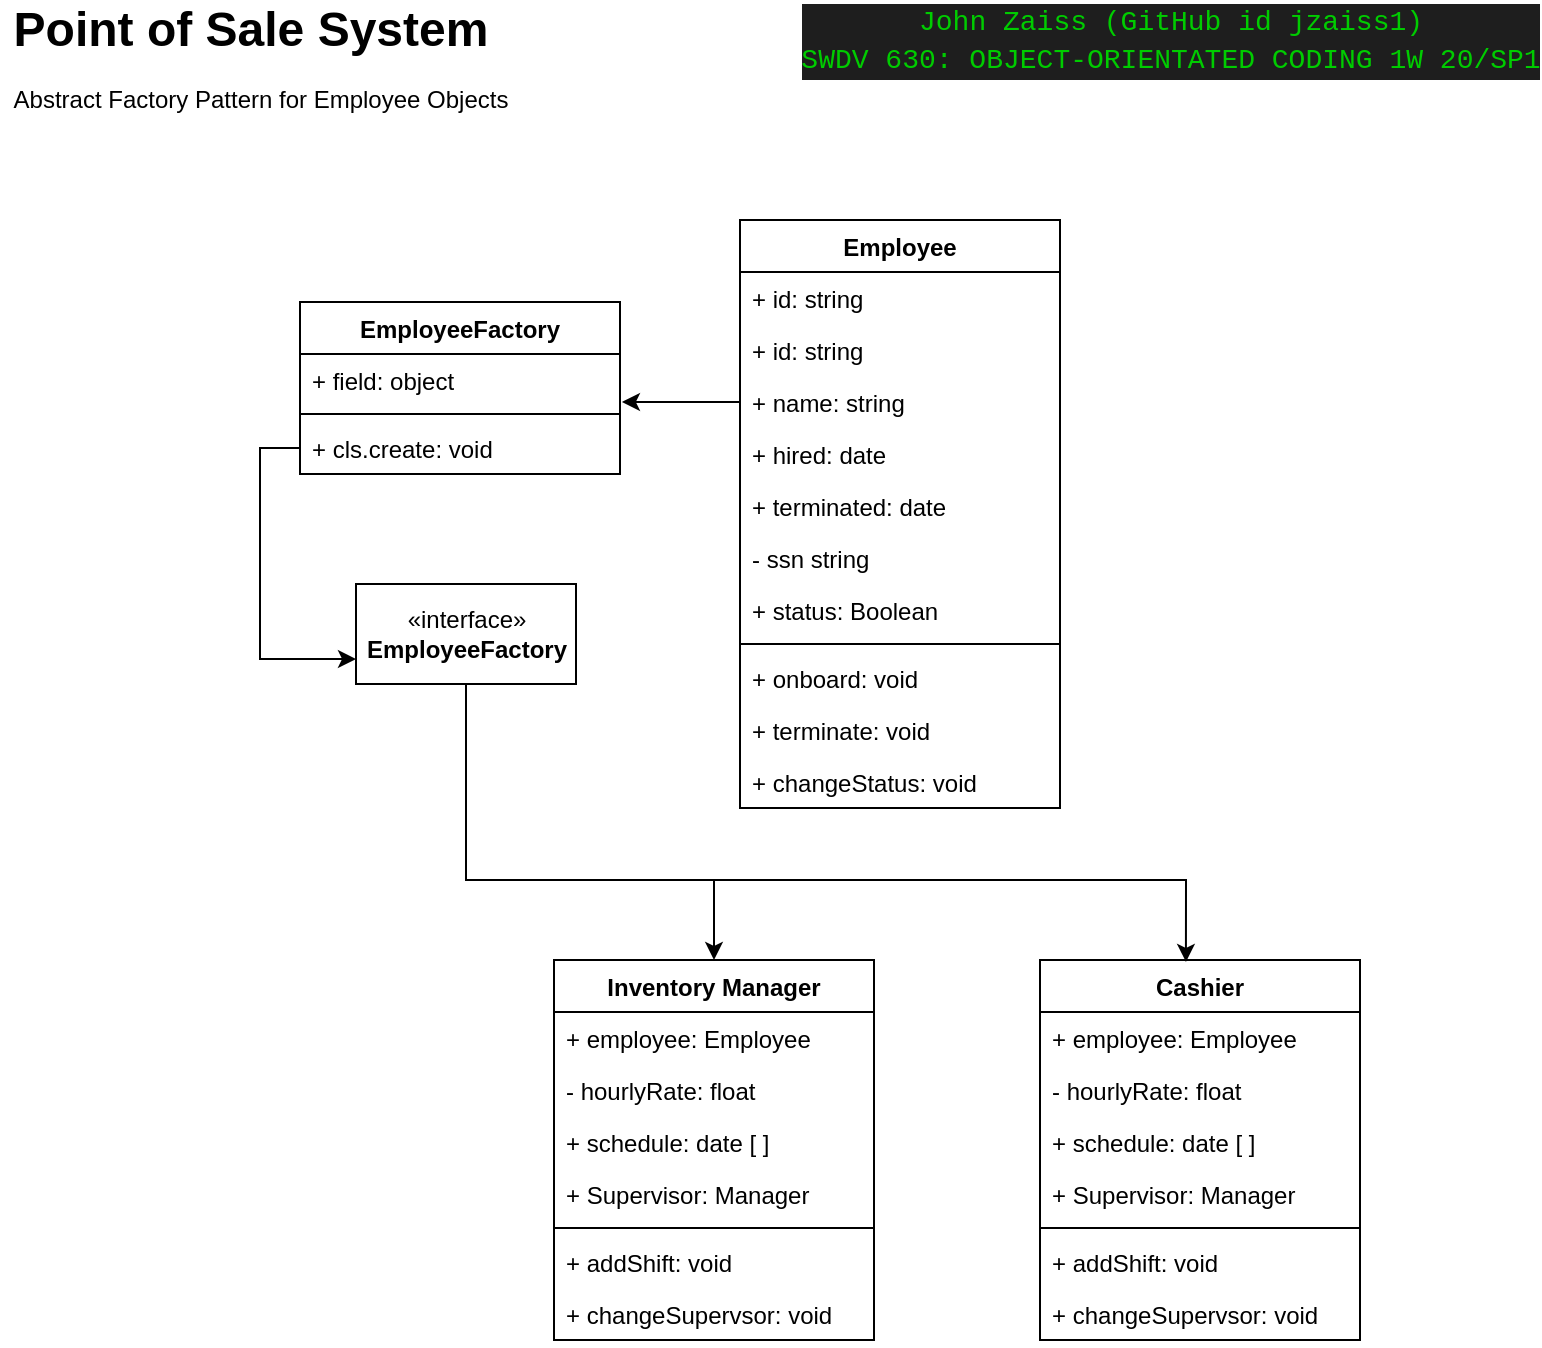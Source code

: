 <mxfile version="12.7.0" type="onedrive"><diagram id="C5RBs43oDa-KdzZeNtuy" name="Page-1"><mxGraphModel dx="1421" dy="809" grid="1" gridSize="10" guides="1" tooltips="1" connect="1" arrows="1" fold="1" page="1" pageScale="1" pageWidth="827" pageHeight="1169" math="0" shadow="0"><root><mxCell id="WIyWlLk6GJQsqaUBKTNV-0"/><mxCell id="WIyWlLk6GJQsqaUBKTNV-1" parent="WIyWlLk6GJQsqaUBKTNV-0"/><mxCell id="1pKD1SEHZ_kmwr-tAXqt-0" value="&lt;div style=&quot;background-color: rgb(30 , 30 , 30) ; font-family: &amp;#34;consolas&amp;#34; , &amp;#34;courier new&amp;#34; , monospace ; font-weight: normal ; font-size: 14px ; line-height: 19px ; white-space: pre&quot;&gt;&lt;div&gt;&lt;font color=&quot;#00CC00&quot;&gt;John&amp;nbsp;Zaiss&amp;nbsp;(GitHub&amp;nbsp;id&amp;nbsp;jzaiss1)&lt;/font&gt;&lt;/div&gt;&lt;div&gt;&lt;font color=&quot;#00CC00&quot;&gt;SWDV&amp;nbsp;630:&amp;nbsp;OBJECT-ORIENTATED&amp;nbsp;CODING&amp;nbsp;1W&amp;nbsp;20/SP1&lt;/font&gt;&lt;/div&gt;&lt;/div&gt;" style="text;html=1;align=center;verticalAlign=middle;resizable=0;points=[];autosize=1;fontSize=24;" vertex="1" parent="WIyWlLk6GJQsqaUBKTNV-1"><mxGeometry x="440" y="40" width="370" height="40" as="geometry"/></mxCell><mxCell id="1pKD1SEHZ_kmwr-tAXqt-1" value="&lt;div style=&quot;font-size: 24px;&quot;&gt;Point of Sale System&lt;/div&gt;" style="text;html=1;align=center;verticalAlign=middle;resizable=0;points=[];autosize=1;fontSize=24;fontStyle=1" vertex="1" parent="WIyWlLk6GJQsqaUBKTNV-1"><mxGeometry x="40" y="40" width="250" height="30" as="geometry"/></mxCell><mxCell id="1pKD1SEHZ_kmwr-tAXqt-2" value="&lt;div&gt;Abstract Factory Pattern for Employee Objects&lt;/div&gt;" style="text;html=1;align=center;verticalAlign=middle;resizable=0;points=[];autosize=1;" vertex="1" parent="WIyWlLk6GJQsqaUBKTNV-1"><mxGeometry x="40" y="80" width="260" height="20" as="geometry"/></mxCell><mxCell id="1pKD1SEHZ_kmwr-tAXqt-3" value="Employee" style="swimlane;fontStyle=1;align=center;verticalAlign=top;childLayout=stackLayout;horizontal=1;startSize=26;horizontalStack=0;resizeParent=1;resizeParentMax=0;resizeLast=0;collapsible=1;marginBottom=0;" vertex="1" parent="WIyWlLk6GJQsqaUBKTNV-1"><mxGeometry x="410" y="150" width="160" height="294" as="geometry"/></mxCell><mxCell id="1pKD1SEHZ_kmwr-tAXqt-4" value="+ id: string" style="text;strokeColor=none;fillColor=none;align=left;verticalAlign=top;spacingLeft=4;spacingRight=4;overflow=hidden;rotatable=0;points=[[0,0.5],[1,0.5]];portConstraint=eastwest;" vertex="1" parent="1pKD1SEHZ_kmwr-tAXqt-3"><mxGeometry y="26" width="160" height="26" as="geometry"/></mxCell><mxCell id="1pKD1SEHZ_kmwr-tAXqt-5" value="+ id: string" style="text;strokeColor=none;fillColor=none;align=left;verticalAlign=top;spacingLeft=4;spacingRight=4;overflow=hidden;rotatable=0;points=[[0,0.5],[1,0.5]];portConstraint=eastwest;" vertex="1" parent="1pKD1SEHZ_kmwr-tAXqt-3"><mxGeometry y="52" width="160" height="26" as="geometry"/></mxCell><mxCell id="1pKD1SEHZ_kmwr-tAXqt-6" value="+ name: string" style="text;strokeColor=none;fillColor=none;align=left;verticalAlign=top;spacingLeft=4;spacingRight=4;overflow=hidden;rotatable=0;points=[[0,0.5],[1,0.5]];portConstraint=eastwest;" vertex="1" parent="1pKD1SEHZ_kmwr-tAXqt-3"><mxGeometry y="78" width="160" height="26" as="geometry"/></mxCell><mxCell id="1pKD1SEHZ_kmwr-tAXqt-7" value="+ hired: date" style="text;strokeColor=none;fillColor=none;align=left;verticalAlign=top;spacingLeft=4;spacingRight=4;overflow=hidden;rotatable=0;points=[[0,0.5],[1,0.5]];portConstraint=eastwest;" vertex="1" parent="1pKD1SEHZ_kmwr-tAXqt-3"><mxGeometry y="104" width="160" height="26" as="geometry"/></mxCell><mxCell id="1pKD1SEHZ_kmwr-tAXqt-8" value="+ terminated: date" style="text;strokeColor=none;fillColor=none;align=left;verticalAlign=top;spacingLeft=4;spacingRight=4;overflow=hidden;rotatable=0;points=[[0,0.5],[1,0.5]];portConstraint=eastwest;" vertex="1" parent="1pKD1SEHZ_kmwr-tAXqt-3"><mxGeometry y="130" width="160" height="26" as="geometry"/></mxCell><mxCell id="1pKD1SEHZ_kmwr-tAXqt-9" value="- ssn string" style="text;strokeColor=none;fillColor=none;align=left;verticalAlign=top;spacingLeft=4;spacingRight=4;overflow=hidden;rotatable=0;points=[[0,0.5],[1,0.5]];portConstraint=eastwest;" vertex="1" parent="1pKD1SEHZ_kmwr-tAXqt-3"><mxGeometry y="156" width="160" height="26" as="geometry"/></mxCell><mxCell id="1pKD1SEHZ_kmwr-tAXqt-10" value="+ status: Boolean" style="text;strokeColor=none;fillColor=none;align=left;verticalAlign=top;spacingLeft=4;spacingRight=4;overflow=hidden;rotatable=0;points=[[0,0.5],[1,0.5]];portConstraint=eastwest;" vertex="1" parent="1pKD1SEHZ_kmwr-tAXqt-3"><mxGeometry y="182" width="160" height="26" as="geometry"/></mxCell><mxCell id="1pKD1SEHZ_kmwr-tAXqt-11" value="" style="line;strokeWidth=1;fillColor=none;align=left;verticalAlign=middle;spacingTop=-1;spacingLeft=3;spacingRight=3;rotatable=0;labelPosition=right;points=[];portConstraint=eastwest;" vertex="1" parent="1pKD1SEHZ_kmwr-tAXqt-3"><mxGeometry y="208" width="160" height="8" as="geometry"/></mxCell><mxCell id="1pKD1SEHZ_kmwr-tAXqt-33" value="+ onboard: void" style="text;strokeColor=none;fillColor=none;align=left;verticalAlign=top;spacingLeft=4;spacingRight=4;overflow=hidden;rotatable=0;points=[[0,0.5],[1,0.5]];portConstraint=eastwest;" vertex="1" parent="1pKD1SEHZ_kmwr-tAXqt-3"><mxGeometry y="216" width="160" height="26" as="geometry"/></mxCell><mxCell id="1pKD1SEHZ_kmwr-tAXqt-12" value="+ terminate: void" style="text;strokeColor=none;fillColor=none;align=left;verticalAlign=top;spacingLeft=4;spacingRight=4;overflow=hidden;rotatable=0;points=[[0,0.5],[1,0.5]];portConstraint=eastwest;" vertex="1" parent="1pKD1SEHZ_kmwr-tAXqt-3"><mxGeometry y="242" width="160" height="26" as="geometry"/></mxCell><mxCell id="1pKD1SEHZ_kmwr-tAXqt-13" value="+ changeStatus: void" style="text;strokeColor=none;fillColor=none;align=left;verticalAlign=top;spacingLeft=4;spacingRight=4;overflow=hidden;rotatable=0;points=[[0,0.5],[1,0.5]];portConstraint=eastwest;" vertex="1" parent="1pKD1SEHZ_kmwr-tAXqt-3"><mxGeometry y="268" width="160" height="26" as="geometry"/></mxCell><mxCell id="1pKD1SEHZ_kmwr-tAXqt-14" value="Cashier" style="swimlane;fontStyle=1;align=center;verticalAlign=top;childLayout=stackLayout;horizontal=1;startSize=26;horizontalStack=0;resizeParent=1;resizeParentMax=0;resizeLast=0;collapsible=1;marginBottom=0;" vertex="1" parent="WIyWlLk6GJQsqaUBKTNV-1"><mxGeometry x="560" y="520" width="160" height="190" as="geometry"/></mxCell><mxCell id="1pKD1SEHZ_kmwr-tAXqt-15" value="+ employee: Employee" style="text;strokeColor=none;fillColor=none;align=left;verticalAlign=top;spacingLeft=4;spacingRight=4;overflow=hidden;rotatable=0;points=[[0,0.5],[1,0.5]];portConstraint=eastwest;" vertex="1" parent="1pKD1SEHZ_kmwr-tAXqt-14"><mxGeometry y="26" width="160" height="26" as="geometry"/></mxCell><mxCell id="1pKD1SEHZ_kmwr-tAXqt-16" value="- hourlyRate: float" style="text;strokeColor=none;fillColor=none;align=left;verticalAlign=top;spacingLeft=4;spacingRight=4;overflow=hidden;rotatable=0;points=[[0,0.5],[1,0.5]];portConstraint=eastwest;" vertex="1" parent="1pKD1SEHZ_kmwr-tAXqt-14"><mxGeometry y="52" width="160" height="26" as="geometry"/></mxCell><mxCell id="1pKD1SEHZ_kmwr-tAXqt-17" value="+ schedule: date [ ] " style="text;strokeColor=none;fillColor=none;align=left;verticalAlign=top;spacingLeft=4;spacingRight=4;overflow=hidden;rotatable=0;points=[[0,0.5],[1,0.5]];portConstraint=eastwest;" vertex="1" parent="1pKD1SEHZ_kmwr-tAXqt-14"><mxGeometry y="78" width="160" height="26" as="geometry"/></mxCell><mxCell id="1pKD1SEHZ_kmwr-tAXqt-18" value="+ Supervisor: Manager" style="text;strokeColor=none;fillColor=none;align=left;verticalAlign=top;spacingLeft=4;spacingRight=4;overflow=hidden;rotatable=0;points=[[0,0.5],[1,0.5]];portConstraint=eastwest;" vertex="1" parent="1pKD1SEHZ_kmwr-tAXqt-14"><mxGeometry y="104" width="160" height="26" as="geometry"/></mxCell><mxCell id="1pKD1SEHZ_kmwr-tAXqt-19" value="" style="line;strokeWidth=1;fillColor=none;align=left;verticalAlign=middle;spacingTop=-1;spacingLeft=3;spacingRight=3;rotatable=0;labelPosition=right;points=[];portConstraint=eastwest;" vertex="1" parent="1pKD1SEHZ_kmwr-tAXqt-14"><mxGeometry y="130" width="160" height="8" as="geometry"/></mxCell><mxCell id="1pKD1SEHZ_kmwr-tAXqt-20" value="+ addShift: void" style="text;strokeColor=none;fillColor=none;align=left;verticalAlign=top;spacingLeft=4;spacingRight=4;overflow=hidden;rotatable=0;points=[[0,0.5],[1,0.5]];portConstraint=eastwest;" vertex="1" parent="1pKD1SEHZ_kmwr-tAXqt-14"><mxGeometry y="138" width="160" height="26" as="geometry"/></mxCell><mxCell id="1pKD1SEHZ_kmwr-tAXqt-21" value="+ changeSupervsor: void" style="text;strokeColor=none;fillColor=none;align=left;verticalAlign=top;spacingLeft=4;spacingRight=4;overflow=hidden;rotatable=0;points=[[0,0.5],[1,0.5]];portConstraint=eastwest;" vertex="1" parent="1pKD1SEHZ_kmwr-tAXqt-14"><mxGeometry y="164" width="160" height="26" as="geometry"/></mxCell><mxCell id="1pKD1SEHZ_kmwr-tAXqt-41" style="edgeStyle=orthogonalEdgeStyle;rounded=0;orthogonalLoop=1;jettySize=auto;html=1;exitX=0.5;exitY=1;exitDx=0;exitDy=0;entryX=0.456;entryY=0.005;entryDx=0;entryDy=0;entryPerimeter=0;" edge="1" parent="WIyWlLk6GJQsqaUBKTNV-1" source="1pKD1SEHZ_kmwr-tAXqt-34" target="1pKD1SEHZ_kmwr-tAXqt-14"><mxGeometry relative="1" as="geometry"><Array as="points"><mxPoint x="273" y="480"/><mxPoint x="633" y="480"/></Array></mxGeometry></mxCell><mxCell id="1pKD1SEHZ_kmwr-tAXqt-55" style="edgeStyle=orthogonalEdgeStyle;rounded=0;orthogonalLoop=1;jettySize=auto;html=1;exitX=0.5;exitY=1;exitDx=0;exitDy=0;entryX=0.5;entryY=0;entryDx=0;entryDy=0;" edge="1" parent="WIyWlLk6GJQsqaUBKTNV-1" source="1pKD1SEHZ_kmwr-tAXqt-34" target="1pKD1SEHZ_kmwr-tAXqt-43"><mxGeometry relative="1" as="geometry"><Array as="points"><mxPoint x="273" y="480"/><mxPoint x="397" y="480"/></Array></mxGeometry></mxCell><mxCell id="1pKD1SEHZ_kmwr-tAXqt-34" value="«interface»&lt;br&gt;&lt;b&gt;EmployeeFactory&lt;/b&gt;" style="html=1;" vertex="1" parent="WIyWlLk6GJQsqaUBKTNV-1"><mxGeometry x="218" y="332" width="110" height="50" as="geometry"/></mxCell><mxCell id="1pKD1SEHZ_kmwr-tAXqt-35" value="EmployeeFactory&#xA;" style="swimlane;fontStyle=1;align=center;verticalAlign=top;childLayout=stackLayout;horizontal=1;startSize=26;horizontalStack=0;resizeParent=1;resizeParentMax=0;resizeLast=0;collapsible=1;marginBottom=0;" vertex="1" parent="WIyWlLk6GJQsqaUBKTNV-1"><mxGeometry x="190" y="191" width="160" height="86" as="geometry"/></mxCell><mxCell id="1pKD1SEHZ_kmwr-tAXqt-36" value="+ field: object" style="text;strokeColor=none;fillColor=none;align=left;verticalAlign=top;spacingLeft=4;spacingRight=4;overflow=hidden;rotatable=0;points=[[0,0.5],[1,0.5]];portConstraint=eastwest;" vertex="1" parent="1pKD1SEHZ_kmwr-tAXqt-35"><mxGeometry y="26" width="160" height="26" as="geometry"/></mxCell><mxCell id="1pKD1SEHZ_kmwr-tAXqt-37" value="" style="line;strokeWidth=1;fillColor=none;align=left;verticalAlign=middle;spacingTop=-1;spacingLeft=3;spacingRight=3;rotatable=0;labelPosition=right;points=[];portConstraint=eastwest;" vertex="1" parent="1pKD1SEHZ_kmwr-tAXqt-35"><mxGeometry y="52" width="160" height="8" as="geometry"/></mxCell><mxCell id="1pKD1SEHZ_kmwr-tAXqt-38" value="+ cls.create: void" style="text;strokeColor=none;fillColor=none;align=left;verticalAlign=top;spacingLeft=4;spacingRight=4;overflow=hidden;rotatable=0;points=[[0,0.5],[1,0.5]];portConstraint=eastwest;" vertex="1" parent="1pKD1SEHZ_kmwr-tAXqt-35"><mxGeometry y="60" width="160" height="26" as="geometry"/></mxCell><mxCell id="1pKD1SEHZ_kmwr-tAXqt-39" style="edgeStyle=orthogonalEdgeStyle;rounded=0;orthogonalLoop=1;jettySize=auto;html=1;exitX=0;exitY=0.5;exitDx=0;exitDy=0;entryX=1.006;entryY=0.923;entryDx=0;entryDy=0;entryPerimeter=0;" edge="1" parent="WIyWlLk6GJQsqaUBKTNV-1" source="1pKD1SEHZ_kmwr-tAXqt-6" target="1pKD1SEHZ_kmwr-tAXqt-36"><mxGeometry relative="1" as="geometry"/></mxCell><mxCell id="1pKD1SEHZ_kmwr-tAXqt-40" style="edgeStyle=orthogonalEdgeStyle;rounded=0;orthogonalLoop=1;jettySize=auto;html=1;exitX=0;exitY=0.5;exitDx=0;exitDy=0;entryX=0;entryY=0.75;entryDx=0;entryDy=0;" edge="1" parent="WIyWlLk6GJQsqaUBKTNV-1" source="1pKD1SEHZ_kmwr-tAXqt-38" target="1pKD1SEHZ_kmwr-tAXqt-34"><mxGeometry relative="1" as="geometry"/></mxCell><mxCell id="1pKD1SEHZ_kmwr-tAXqt-43" value="Inventory Manager" style="swimlane;fontStyle=1;align=center;verticalAlign=top;childLayout=stackLayout;horizontal=1;startSize=26;horizontalStack=0;resizeParent=1;resizeParentMax=0;resizeLast=0;collapsible=1;marginBottom=0;" vertex="1" parent="WIyWlLk6GJQsqaUBKTNV-1"><mxGeometry x="317" y="520" width="160" height="190" as="geometry"/></mxCell><mxCell id="1pKD1SEHZ_kmwr-tAXqt-44" value="+ employee: Employee" style="text;strokeColor=none;fillColor=none;align=left;verticalAlign=top;spacingLeft=4;spacingRight=4;overflow=hidden;rotatable=0;points=[[0,0.5],[1,0.5]];portConstraint=eastwest;" vertex="1" parent="1pKD1SEHZ_kmwr-tAXqt-43"><mxGeometry y="26" width="160" height="26" as="geometry"/></mxCell><mxCell id="1pKD1SEHZ_kmwr-tAXqt-45" value="- hourlyRate: float" style="text;strokeColor=none;fillColor=none;align=left;verticalAlign=top;spacingLeft=4;spacingRight=4;overflow=hidden;rotatable=0;points=[[0,0.5],[1,0.5]];portConstraint=eastwest;" vertex="1" parent="1pKD1SEHZ_kmwr-tAXqt-43"><mxGeometry y="52" width="160" height="26" as="geometry"/></mxCell><mxCell id="1pKD1SEHZ_kmwr-tAXqt-46" value="+ schedule: date [ ] " style="text;strokeColor=none;fillColor=none;align=left;verticalAlign=top;spacingLeft=4;spacingRight=4;overflow=hidden;rotatable=0;points=[[0,0.5],[1,0.5]];portConstraint=eastwest;" vertex="1" parent="1pKD1SEHZ_kmwr-tAXqt-43"><mxGeometry y="78" width="160" height="26" as="geometry"/></mxCell><mxCell id="1pKD1SEHZ_kmwr-tAXqt-47" value="+ Supervisor: Manager" style="text;strokeColor=none;fillColor=none;align=left;verticalAlign=top;spacingLeft=4;spacingRight=4;overflow=hidden;rotatable=0;points=[[0,0.5],[1,0.5]];portConstraint=eastwest;" vertex="1" parent="1pKD1SEHZ_kmwr-tAXqt-43"><mxGeometry y="104" width="160" height="26" as="geometry"/></mxCell><mxCell id="1pKD1SEHZ_kmwr-tAXqt-48" value="" style="line;strokeWidth=1;fillColor=none;align=left;verticalAlign=middle;spacingTop=-1;spacingLeft=3;spacingRight=3;rotatable=0;labelPosition=right;points=[];portConstraint=eastwest;" vertex="1" parent="1pKD1SEHZ_kmwr-tAXqt-43"><mxGeometry y="130" width="160" height="8" as="geometry"/></mxCell><mxCell id="1pKD1SEHZ_kmwr-tAXqt-49" value="+ addShift: void" style="text;strokeColor=none;fillColor=none;align=left;verticalAlign=top;spacingLeft=4;spacingRight=4;overflow=hidden;rotatable=0;points=[[0,0.5],[1,0.5]];portConstraint=eastwest;" vertex="1" parent="1pKD1SEHZ_kmwr-tAXqt-43"><mxGeometry y="138" width="160" height="26" as="geometry"/></mxCell><mxCell id="1pKD1SEHZ_kmwr-tAXqt-50" value="+ changeSupervsor: void" style="text;strokeColor=none;fillColor=none;align=left;verticalAlign=top;spacingLeft=4;spacingRight=4;overflow=hidden;rotatable=0;points=[[0,0.5],[1,0.5]];portConstraint=eastwest;" vertex="1" parent="1pKD1SEHZ_kmwr-tAXqt-43"><mxGeometry y="164" width="160" height="26" as="geometry"/></mxCell></root></mxGraphModel></diagram></mxfile>